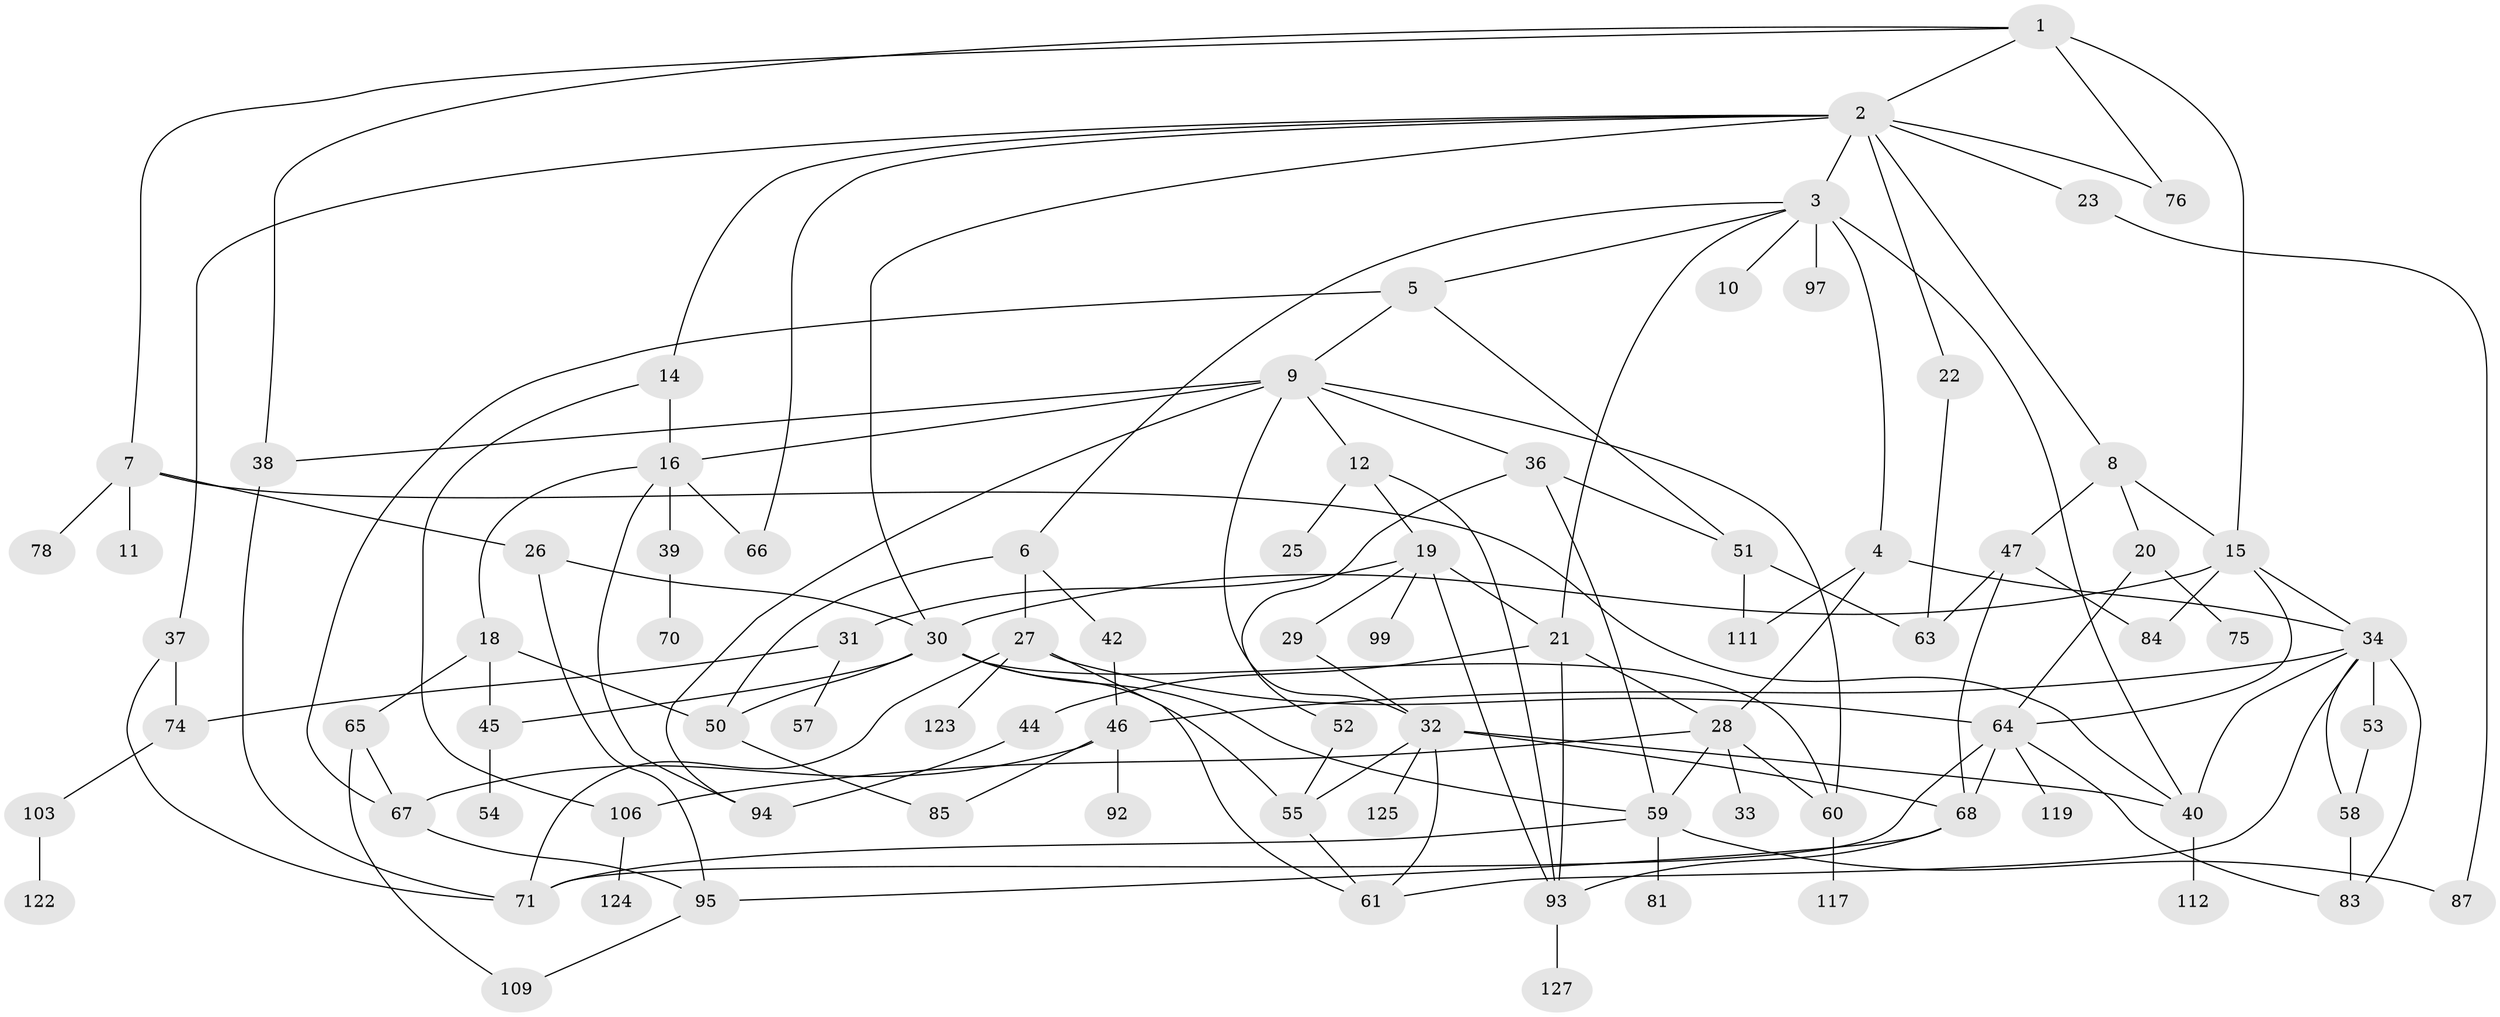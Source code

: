 // original degree distribution, {6: 0.06870229007633588, 9: 0.007633587786259542, 4: 0.16793893129770993, 5: 0.06870229007633588, 8: 0.007633587786259542, 1: 0.1984732824427481, 3: 0.17557251908396945, 2: 0.29770992366412213, 7: 0.007633587786259542}
// Generated by graph-tools (version 1.1) at 2025/10/02/27/25 16:10:50]
// undirected, 87 vertices, 143 edges
graph export_dot {
graph [start="1"]
  node [color=gray90,style=filled];
  1 [super="+86"];
  2 [super="+13"];
  3 [super="+49"];
  4;
  5;
  6;
  7 [super="+43"];
  8 [super="+41"];
  9 [super="+24"];
  10;
  11;
  12;
  14 [super="+17"];
  15 [super="+82"];
  16 [super="+62"];
  18;
  19 [super="+116"];
  20;
  21 [super="+56"];
  22;
  23 [super="+104"];
  25;
  26;
  27 [super="+110"];
  28 [super="+72"];
  29 [super="+73"];
  30 [super="+91"];
  31;
  32 [super="+102"];
  33;
  34 [super="+35"];
  36 [super="+120"];
  37;
  38;
  39;
  40 [super="+48"];
  42;
  44 [super="+130"];
  45;
  46 [super="+90"];
  47 [super="+77"];
  50 [super="+88"];
  51 [super="+89"];
  52 [super="+69"];
  53;
  54;
  55 [super="+80"];
  57;
  58 [super="+100"];
  59 [super="+79"];
  60;
  61;
  63 [super="+108"];
  64 [super="+101"];
  65 [super="+115"];
  66;
  67 [super="+128"];
  68 [super="+107"];
  70;
  71 [super="+126"];
  74 [super="+105"];
  75 [super="+114"];
  76;
  78;
  81;
  83;
  84 [super="+113"];
  85;
  87;
  92;
  93 [super="+96"];
  94 [super="+98"];
  95 [super="+121"];
  97 [super="+118"];
  99;
  103;
  106 [super="+131"];
  109;
  111;
  112;
  117;
  119;
  122;
  123;
  124;
  125;
  127 [super="+129"];
  1 -- 2;
  1 -- 7;
  1 -- 15;
  1 -- 76 [weight=2];
  1 -- 38;
  2 -- 3;
  2 -- 8;
  2 -- 23;
  2 -- 30;
  2 -- 66;
  2 -- 37;
  2 -- 22;
  2 -- 76;
  2 -- 14;
  3 -- 4;
  3 -- 5;
  3 -- 6;
  3 -- 10;
  3 -- 21;
  3 -- 97 [weight=2];
  3 -- 40;
  4 -- 28;
  4 -- 34;
  4 -- 111;
  5 -- 9;
  5 -- 51;
  5 -- 67;
  6 -- 27;
  6 -- 42;
  6 -- 50 [weight=2];
  7 -- 11;
  7 -- 26;
  7 -- 78;
  7 -- 40;
  8 -- 20;
  8 -- 15;
  8 -- 47;
  9 -- 12;
  9 -- 32;
  9 -- 36;
  9 -- 38;
  9 -- 94;
  9 -- 60;
  9 -- 16;
  12 -- 19;
  12 -- 25;
  12 -- 93;
  14 -- 16;
  14 -- 106;
  15 -- 30;
  15 -- 34;
  15 -- 84;
  15 -- 64;
  16 -- 18;
  16 -- 39;
  16 -- 94;
  16 -- 66;
  18 -- 45;
  18 -- 65;
  18 -- 50;
  19 -- 29;
  19 -- 31;
  19 -- 99;
  19 -- 93;
  19 -- 21;
  20 -- 64;
  20 -- 75;
  21 -- 44;
  21 -- 93;
  21 -- 28;
  22 -- 63;
  23 -- 87;
  26 -- 95;
  26 -- 30;
  27 -- 123;
  27 -- 64;
  27 -- 71;
  27 -- 61;
  28 -- 33;
  28 -- 60;
  28 -- 106;
  28 -- 59;
  29 -- 32;
  30 -- 60;
  30 -- 59;
  30 -- 45;
  30 -- 50;
  30 -- 55;
  31 -- 57;
  31 -- 74;
  32 -- 55 [weight=2];
  32 -- 68;
  32 -- 125;
  32 -- 61;
  32 -- 40;
  34 -- 40;
  34 -- 58;
  34 -- 46;
  34 -- 53;
  34 -- 83;
  34 -- 61;
  36 -- 52;
  36 -- 59;
  36 -- 51;
  37 -- 71;
  37 -- 74 [weight=2];
  38 -- 71;
  39 -- 70;
  40 -- 112;
  42 -- 46;
  44 -- 94;
  45 -- 54;
  46 -- 85;
  46 -- 67;
  46 -- 92;
  47 -- 84;
  47 -- 68;
  47 -- 63;
  50 -- 85;
  51 -- 111;
  51 -- 63;
  52 -- 55;
  53 -- 58;
  55 -- 61;
  58 -- 83;
  59 -- 71;
  59 -- 87;
  59 -- 81;
  60 -- 117;
  64 -- 68;
  64 -- 119;
  64 -- 71;
  64 -- 83;
  65 -- 67;
  65 -- 109;
  67 -- 95;
  68 -- 93;
  68 -- 95;
  74 -- 103;
  93 -- 127;
  95 -- 109;
  103 -- 122;
  106 -- 124;
}
